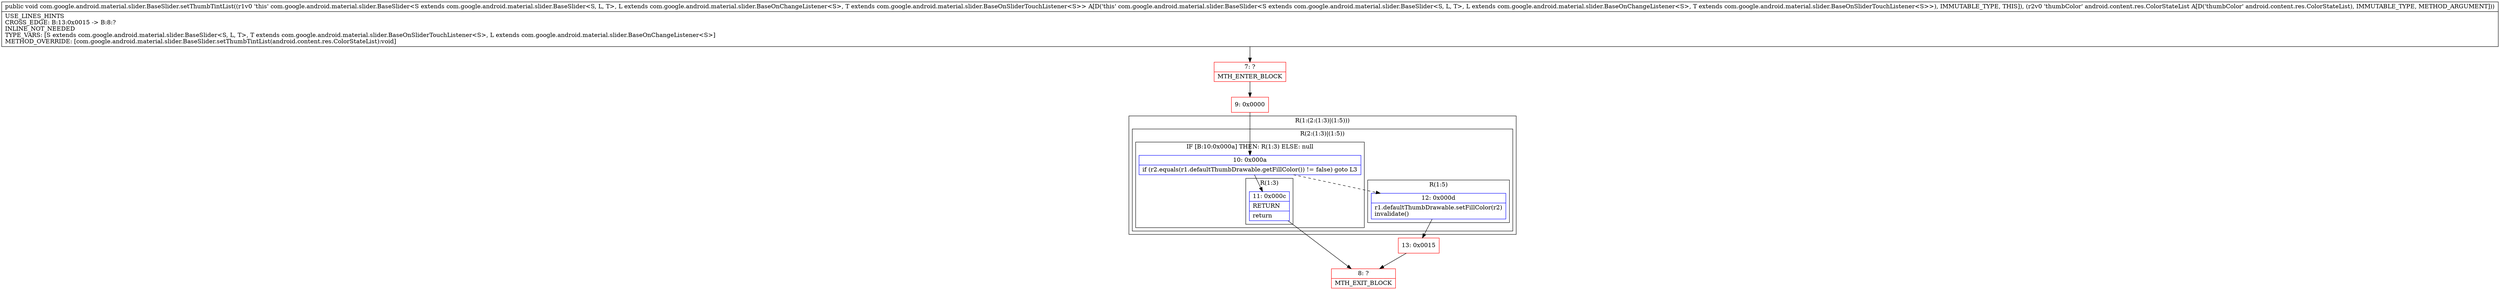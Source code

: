 digraph "CFG forcom.google.android.material.slider.BaseSlider.setThumbTintList(Landroid\/content\/res\/ColorStateList;)V" {
subgraph cluster_Region_1658417286 {
label = "R(1:(2:(1:3)|(1:5)))";
node [shape=record,color=blue];
subgraph cluster_Region_1094937387 {
label = "R(2:(1:3)|(1:5))";
node [shape=record,color=blue];
subgraph cluster_IfRegion_1403996862 {
label = "IF [B:10:0x000a] THEN: R(1:3) ELSE: null";
node [shape=record,color=blue];
Node_10 [shape=record,label="{10\:\ 0x000a|if (r2.equals(r1.defaultThumbDrawable.getFillColor()) != false) goto L3\l}"];
subgraph cluster_Region_283864840 {
label = "R(1:3)";
node [shape=record,color=blue];
Node_11 [shape=record,label="{11\:\ 0x000c|RETURN\l|return\l}"];
}
}
subgraph cluster_Region_966746323 {
label = "R(1:5)";
node [shape=record,color=blue];
Node_12 [shape=record,label="{12\:\ 0x000d|r1.defaultThumbDrawable.setFillColor(r2)\linvalidate()\l}"];
}
}
}
Node_7 [shape=record,color=red,label="{7\:\ ?|MTH_ENTER_BLOCK\l}"];
Node_9 [shape=record,color=red,label="{9\:\ 0x0000}"];
Node_8 [shape=record,color=red,label="{8\:\ ?|MTH_EXIT_BLOCK\l}"];
Node_13 [shape=record,color=red,label="{13\:\ 0x0015}"];
MethodNode[shape=record,label="{public void com.google.android.material.slider.BaseSlider.setThumbTintList((r1v0 'this' com.google.android.material.slider.BaseSlider\<S extends com.google.android.material.slider.BaseSlider\<S, L, T\>, L extends com.google.android.material.slider.BaseOnChangeListener\<S\>, T extends com.google.android.material.slider.BaseOnSliderTouchListener\<S\>\> A[D('this' com.google.android.material.slider.BaseSlider\<S extends com.google.android.material.slider.BaseSlider\<S, L, T\>, L extends com.google.android.material.slider.BaseOnChangeListener\<S\>, T extends com.google.android.material.slider.BaseOnSliderTouchListener\<S\>\>), IMMUTABLE_TYPE, THIS]), (r2v0 'thumbColor' android.content.res.ColorStateList A[D('thumbColor' android.content.res.ColorStateList), IMMUTABLE_TYPE, METHOD_ARGUMENT]))  | USE_LINES_HINTS\lCROSS_EDGE: B:13:0x0015 \-\> B:8:?\lINLINE_NOT_NEEDED\lTYPE_VARS: [S extends com.google.android.material.slider.BaseSlider\<S, L, T\>, T extends com.google.android.material.slider.BaseOnSliderTouchListener\<S\>, L extends com.google.android.material.slider.BaseOnChangeListener\<S\>]\lMETHOD_OVERRIDE: [com.google.android.material.slider.BaseSlider.setThumbTintList(android.content.res.ColorStateList):void]\l}"];
MethodNode -> Node_7;Node_10 -> Node_11;
Node_10 -> Node_12[style=dashed];
Node_11 -> Node_8;
Node_12 -> Node_13;
Node_7 -> Node_9;
Node_9 -> Node_10;
Node_13 -> Node_8;
}

